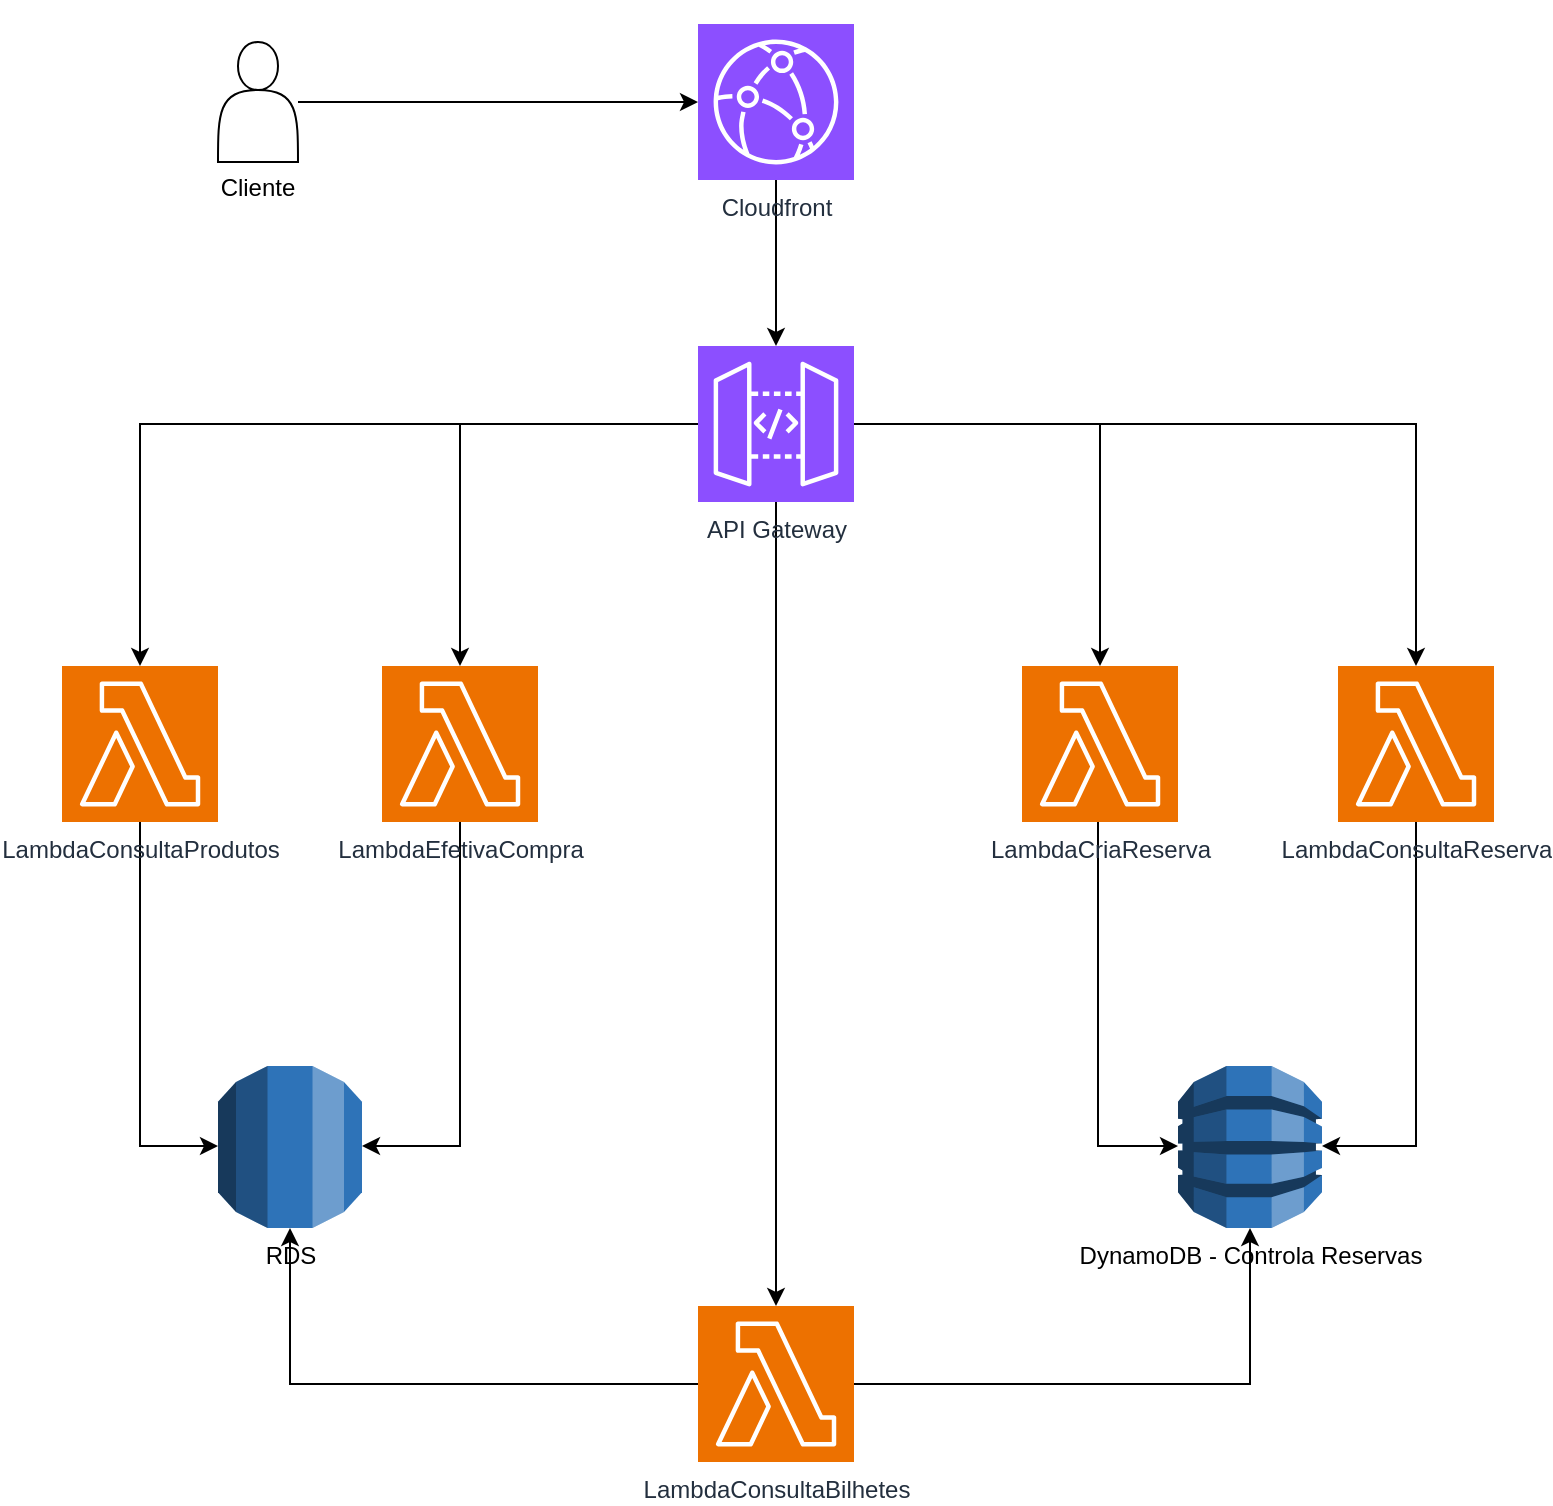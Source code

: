 <mxfile version="27.0.9">
  <diagram name="Page-1" id="AfcRV3sZKEzUsLpsG6dg">
    <mxGraphModel dx="1009" dy="903" grid="1" gridSize="10" guides="1" tooltips="1" connect="1" arrows="1" fold="1" page="1" pageScale="1" pageWidth="850" pageHeight="1100" background="none" math="0" shadow="0">
      <root>
        <mxCell id="0" />
        <mxCell id="1" parent="0" />
        <mxCell id="p1LMzBD9UgjammHEOANj-14" style="edgeStyle=orthogonalEdgeStyle;rounded=0;orthogonalLoop=1;jettySize=auto;html=1;" parent="1" source="p1LMzBD9UgjammHEOANj-1" target="p1LMzBD9UgjammHEOANj-2" edge="1">
          <mxGeometry relative="1" as="geometry" />
        </mxCell>
        <mxCell id="p1LMzBD9UgjammHEOANj-1" value="&lt;br&gt;&lt;br&gt;&lt;br&gt;&lt;br&gt;&lt;br&gt;&lt;br&gt;Cliente" style="shape=actor;whiteSpace=wrap;html=1;" parent="1" vertex="1">
          <mxGeometry x="120" y="128" width="40" height="60" as="geometry" />
        </mxCell>
        <mxCell id="p1LMzBD9UgjammHEOANj-15" style="edgeStyle=orthogonalEdgeStyle;rounded=0;orthogonalLoop=1;jettySize=auto;html=1;" parent="1" source="p1LMzBD9UgjammHEOANj-2" target="p1LMzBD9UgjammHEOANj-3" edge="1">
          <mxGeometry relative="1" as="geometry" />
        </mxCell>
        <mxCell id="p1LMzBD9UgjammHEOANj-2" value="Cloudfront" style="sketch=0;points=[[0,0,0],[0.25,0,0],[0.5,0,0],[0.75,0,0],[1,0,0],[0,1,0],[0.25,1,0],[0.5,1,0],[0.75,1,0],[1,1,0],[0,0.25,0],[0,0.5,0],[0,0.75,0],[1,0.25,0],[1,0.5,0],[1,0.75,0]];outlineConnect=0;fontColor=#232F3E;fillColor=#8C4FFF;strokeColor=#ffffff;dashed=0;verticalLabelPosition=bottom;verticalAlign=top;align=center;html=1;fontSize=12;fontStyle=0;aspect=fixed;shape=mxgraph.aws4.resourceIcon;resIcon=mxgraph.aws4.cloudfront;" parent="1" vertex="1">
          <mxGeometry x="360" y="119" width="78" height="78" as="geometry" />
        </mxCell>
        <mxCell id="p1LMzBD9UgjammHEOANj-19" style="edgeStyle=orthogonalEdgeStyle;rounded=0;orthogonalLoop=1;jettySize=auto;html=1;" parent="1" source="p1LMzBD9UgjammHEOANj-3" target="p1LMzBD9UgjammHEOANj-12" edge="1">
          <mxGeometry relative="1" as="geometry" />
        </mxCell>
        <mxCell id="p1LMzBD9UgjammHEOANj-20" style="edgeStyle=orthogonalEdgeStyle;rounded=0;orthogonalLoop=1;jettySize=auto;html=1;" parent="1" source="p1LMzBD9UgjammHEOANj-3" target="p1LMzBD9UgjammHEOANj-13" edge="1">
          <mxGeometry relative="1" as="geometry" />
        </mxCell>
        <mxCell id="p1LMzBD9UgjammHEOANj-21" style="edgeStyle=orthogonalEdgeStyle;rounded=0;orthogonalLoop=1;jettySize=auto;html=1;" parent="1" source="p1LMzBD9UgjammHEOANj-3" target="p1LMzBD9UgjammHEOANj-4" edge="1">
          <mxGeometry relative="1" as="geometry" />
        </mxCell>
        <mxCell id="p1LMzBD9UgjammHEOANj-22" style="edgeStyle=orthogonalEdgeStyle;rounded=0;orthogonalLoop=1;jettySize=auto;html=1;" parent="1" source="p1LMzBD9UgjammHEOANj-3" target="p1LMzBD9UgjammHEOANj-11" edge="1">
          <mxGeometry relative="1" as="geometry" />
        </mxCell>
        <mxCell id="p1LMzBD9UgjammHEOANj-26" style="edgeStyle=orthogonalEdgeStyle;rounded=0;orthogonalLoop=1;jettySize=auto;html=1;" parent="1" source="p1LMzBD9UgjammHEOANj-3" target="p1LMzBD9UgjammHEOANj-25" edge="1">
          <mxGeometry relative="1" as="geometry" />
        </mxCell>
        <mxCell id="p1LMzBD9UgjammHEOANj-3" value="API Gateway" style="sketch=0;points=[[0,0,0],[0.25,0,0],[0.5,0,0],[0.75,0,0],[1,0,0],[0,1,0],[0.25,1,0],[0.5,1,0],[0.75,1,0],[1,1,0],[0,0.25,0],[0,0.5,0],[0,0.75,0],[1,0.25,0],[1,0.5,0],[1,0.75,0]];outlineConnect=0;fontColor=#232F3E;fillColor=#8C4FFF;strokeColor=#ffffff;dashed=0;verticalLabelPosition=bottom;verticalAlign=top;align=center;html=1;fontSize=12;fontStyle=0;aspect=fixed;shape=mxgraph.aws4.resourceIcon;resIcon=mxgraph.aws4.api_gateway;" parent="1" vertex="1">
          <mxGeometry x="360" y="280" width="78" height="78" as="geometry" />
        </mxCell>
        <mxCell id="p1LMzBD9UgjammHEOANj-18" style="edgeStyle=orthogonalEdgeStyle;rounded=0;orthogonalLoop=1;jettySize=auto;html=1;" parent="1" source="p1LMzBD9UgjammHEOANj-4" target="p1LMzBD9UgjammHEOANj-5" edge="1">
          <mxGeometry relative="1" as="geometry">
            <Array as="points">
              <mxPoint x="560" y="680" />
            </Array>
          </mxGeometry>
        </mxCell>
        <mxCell id="p1LMzBD9UgjammHEOANj-4" value="LambdaCriaReserva" style="sketch=0;points=[[0,0,0],[0.25,0,0],[0.5,0,0],[0.75,0,0],[1,0,0],[0,1,0],[0.25,1,0],[0.5,1,0],[0.75,1,0],[1,1,0],[0,0.25,0],[0,0.5,0],[0,0.75,0],[1,0.25,0],[1,0.5,0],[1,0.75,0]];outlineConnect=0;fontColor=#232F3E;fillColor=#ED7100;strokeColor=#ffffff;dashed=0;verticalLabelPosition=bottom;verticalAlign=top;align=center;html=1;fontSize=12;fontStyle=0;aspect=fixed;shape=mxgraph.aws4.resourceIcon;resIcon=mxgraph.aws4.lambda;" parent="1" vertex="1">
          <mxGeometry x="522" y="440" width="78" height="78" as="geometry" />
        </mxCell>
        <mxCell id="p1LMzBD9UgjammHEOANj-5" value="DynamoDB - Controla Reservas" style="outlineConnect=0;dashed=0;verticalLabelPosition=bottom;verticalAlign=top;align=center;html=1;shape=mxgraph.aws3.dynamo_db;fillColor=#2E73B8;gradientColor=none;" parent="1" vertex="1">
          <mxGeometry x="600" y="640" width="72" height="81" as="geometry" />
        </mxCell>
        <mxCell id="p1LMzBD9UgjammHEOANj-6" value="RDS" style="outlineConnect=0;dashed=0;verticalLabelPosition=bottom;verticalAlign=top;align=center;html=1;shape=mxgraph.aws3.rds;fillColor=#2E73B8;gradientColor=none;" parent="1" vertex="1">
          <mxGeometry x="120" y="640" width="72" height="81" as="geometry" />
        </mxCell>
        <mxCell id="p1LMzBD9UgjammHEOANj-16" style="edgeStyle=orthogonalEdgeStyle;rounded=0;orthogonalLoop=1;jettySize=auto;html=1;" parent="1" source="p1LMzBD9UgjammHEOANj-11" target="p1LMzBD9UgjammHEOANj-5" edge="1">
          <mxGeometry relative="1" as="geometry">
            <Array as="points">
              <mxPoint x="719" y="680" />
            </Array>
          </mxGeometry>
        </mxCell>
        <mxCell id="p1LMzBD9UgjammHEOANj-11" value="LambdaConsultaReserva" style="sketch=0;points=[[0,0,0],[0.25,0,0],[0.5,0,0],[0.75,0,0],[1,0,0],[0,1,0],[0.25,1,0],[0.5,1,0],[0.75,1,0],[1,1,0],[0,0.25,0],[0,0.5,0],[0,0.75,0],[1,0.25,0],[1,0.5,0],[1,0.75,0]];outlineConnect=0;fontColor=#232F3E;fillColor=#ED7100;strokeColor=#ffffff;dashed=0;verticalLabelPosition=bottom;verticalAlign=top;align=center;html=1;fontSize=12;fontStyle=0;aspect=fixed;shape=mxgraph.aws4.resourceIcon;resIcon=mxgraph.aws4.lambda;" parent="1" vertex="1">
          <mxGeometry x="680" y="440" width="78" height="78" as="geometry" />
        </mxCell>
        <mxCell id="p1LMzBD9UgjammHEOANj-24" style="edgeStyle=orthogonalEdgeStyle;rounded=0;orthogonalLoop=1;jettySize=auto;html=1;" parent="1" source="p1LMzBD9UgjammHEOANj-12" target="p1LMzBD9UgjammHEOANj-6" edge="1">
          <mxGeometry relative="1" as="geometry">
            <Array as="points">
              <mxPoint x="81" y="680" />
            </Array>
          </mxGeometry>
        </mxCell>
        <mxCell id="p1LMzBD9UgjammHEOANj-12" value="LambdaConsultaProdutos" style="sketch=0;points=[[0,0,0],[0.25,0,0],[0.5,0,0],[0.75,0,0],[1,0,0],[0,1,0],[0.25,1,0],[0.5,1,0],[0.75,1,0],[1,1,0],[0,0.25,0],[0,0.5,0],[0,0.75,0],[1,0.25,0],[1,0.5,0],[1,0.75,0]];outlineConnect=0;fontColor=#232F3E;fillColor=#ED7100;strokeColor=#ffffff;dashed=0;verticalLabelPosition=bottom;verticalAlign=top;align=center;html=1;fontSize=12;fontStyle=0;aspect=fixed;shape=mxgraph.aws4.resourceIcon;resIcon=mxgraph.aws4.lambda;" parent="1" vertex="1">
          <mxGeometry x="42" y="440" width="78" height="78" as="geometry" />
        </mxCell>
        <mxCell id="p1LMzBD9UgjammHEOANj-23" style="edgeStyle=orthogonalEdgeStyle;rounded=0;orthogonalLoop=1;jettySize=auto;html=1;" parent="1" source="p1LMzBD9UgjammHEOANj-13" target="p1LMzBD9UgjammHEOANj-6" edge="1">
          <mxGeometry relative="1" as="geometry">
            <Array as="points">
              <mxPoint x="241" y="680" />
            </Array>
          </mxGeometry>
        </mxCell>
        <mxCell id="p1LMzBD9UgjammHEOANj-13" value="LambdaEfetivaCompra" style="sketch=0;points=[[0,0,0],[0.25,0,0],[0.5,0,0],[0.75,0,0],[1,0,0],[0,1,0],[0.25,1,0],[0.5,1,0],[0.75,1,0],[1,1,0],[0,0.25,0],[0,0.5,0],[0,0.75,0],[1,0.25,0],[1,0.5,0],[1,0.75,0]];outlineConnect=0;fontColor=#232F3E;fillColor=#ED7100;strokeColor=#ffffff;dashed=0;verticalLabelPosition=bottom;verticalAlign=top;align=center;html=1;fontSize=12;fontStyle=0;aspect=fixed;shape=mxgraph.aws4.resourceIcon;resIcon=mxgraph.aws4.lambda;" parent="1" vertex="1">
          <mxGeometry x="202" y="440" width="78" height="78" as="geometry" />
        </mxCell>
        <mxCell id="p1LMzBD9UgjammHEOANj-27" style="edgeStyle=orthogonalEdgeStyle;rounded=0;orthogonalLoop=1;jettySize=auto;html=1;" parent="1" source="p1LMzBD9UgjammHEOANj-25" target="p1LMzBD9UgjammHEOANj-6" edge="1">
          <mxGeometry relative="1" as="geometry" />
        </mxCell>
        <mxCell id="p1LMzBD9UgjammHEOANj-28" style="edgeStyle=orthogonalEdgeStyle;rounded=0;orthogonalLoop=1;jettySize=auto;html=1;" parent="1" source="p1LMzBD9UgjammHEOANj-25" target="p1LMzBD9UgjammHEOANj-5" edge="1">
          <mxGeometry relative="1" as="geometry" />
        </mxCell>
        <mxCell id="p1LMzBD9UgjammHEOANj-25" value="LambdaConsultaBilhetes" style="sketch=0;points=[[0,0,0],[0.25,0,0],[0.5,0,0],[0.75,0,0],[1,0,0],[0,1,0],[0.25,1,0],[0.5,1,0],[0.75,1,0],[1,1,0],[0,0.25,0],[0,0.5,0],[0,0.75,0],[1,0.25,0],[1,0.5,0],[1,0.75,0]];outlineConnect=0;fontColor=#232F3E;fillColor=#ED7100;strokeColor=#ffffff;dashed=0;verticalLabelPosition=bottom;verticalAlign=top;align=center;html=1;fontSize=12;fontStyle=0;aspect=fixed;shape=mxgraph.aws4.resourceIcon;resIcon=mxgraph.aws4.lambda;" parent="1" vertex="1">
          <mxGeometry x="360" y="760" width="78" height="78" as="geometry" />
        </mxCell>
      </root>
    </mxGraphModel>
  </diagram>
</mxfile>
